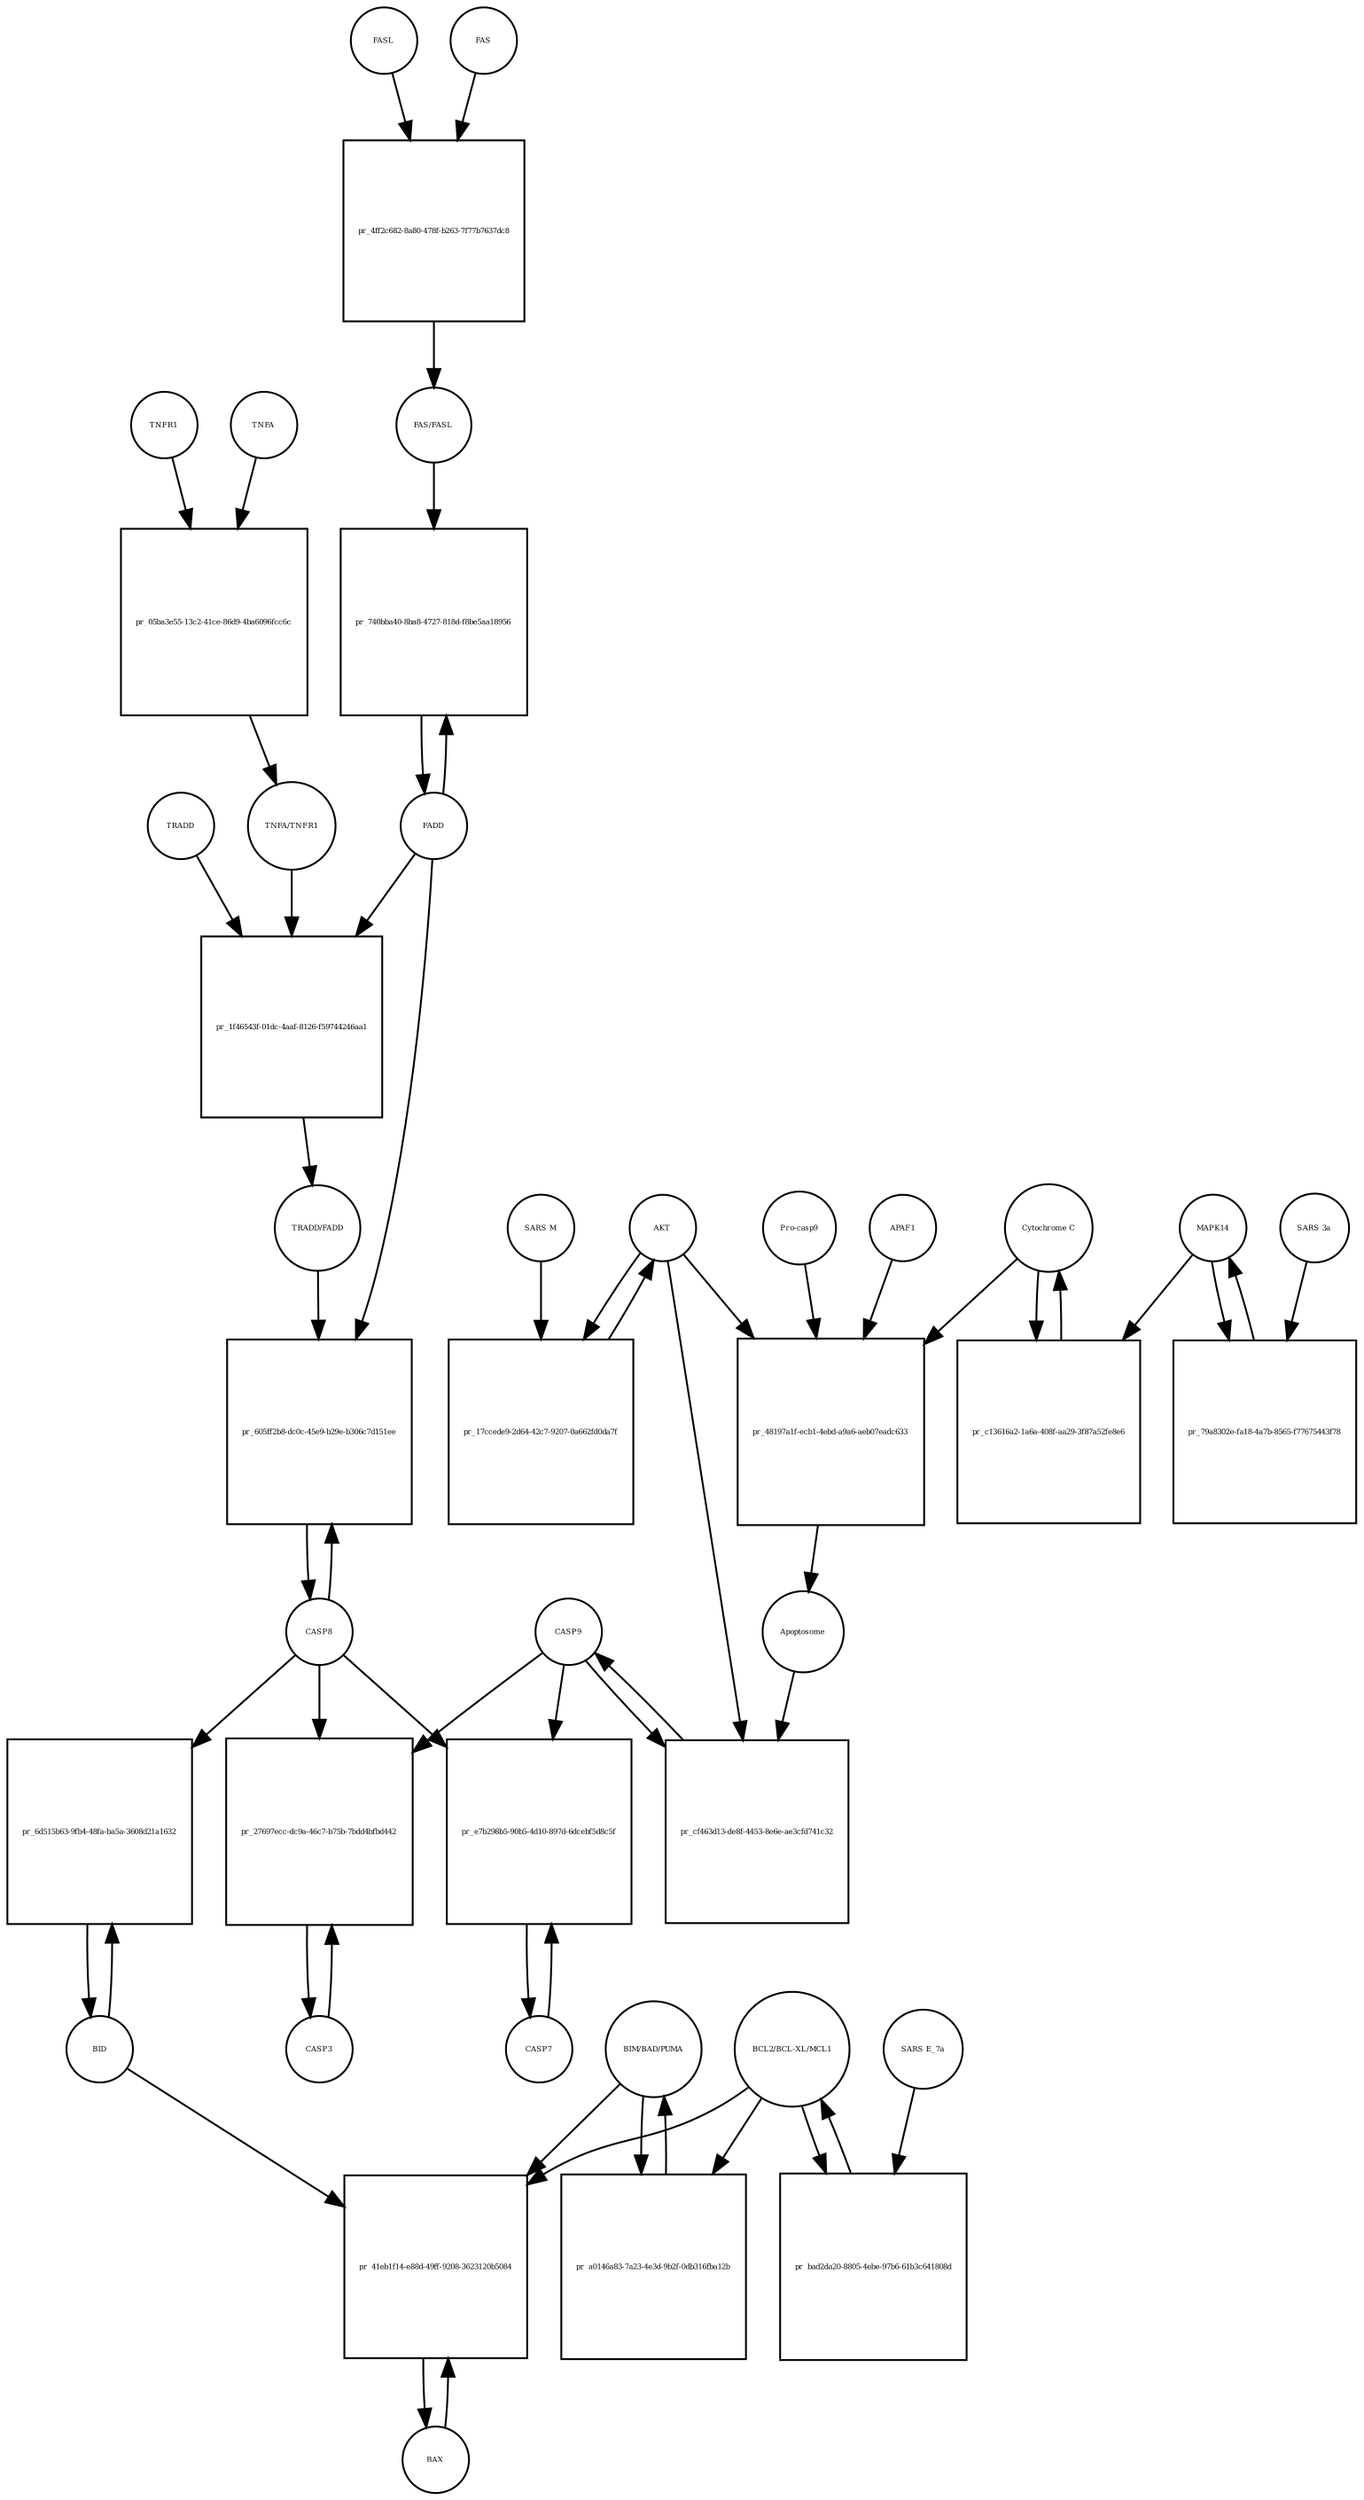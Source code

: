 strict digraph  {
FASL [annotation="", bipartite=0, cls=macromolecule, fontsize=4, label=FASL, shape=circle];
"pr_4ff2c682-8a80-478f-b263-7f77b7637dc8" [annotation="", bipartite=1, cls=process, fontsize=4, label="pr_4ff2c682-8a80-478f-b263-7f77b7637dc8", shape=square];
FAS [annotation="", bipartite=0, cls=macromolecule, fontsize=4, label=FAS, shape=circle];
"FAS/FASL" [annotation="", bipartite=0, cls=complex, fontsize=4, label="FAS/FASL", shape=circle];
TNFA [annotation="", bipartite=0, cls=macromolecule, fontsize=4, label=TNFA, shape=circle];
"pr_05ba3e55-13c2-41ce-86d9-4ba6096fcc6c" [annotation="", bipartite=1, cls=process, fontsize=4, label="pr_05ba3e55-13c2-41ce-86d9-4ba6096fcc6c", shape=square];
TNFR1 [annotation="", bipartite=0, cls=macromolecule, fontsize=4, label=TNFR1, shape=circle];
"TNFA/TNFR1" [annotation="", bipartite=0, cls=complex, fontsize=4, label="TNFA/TNFR1", shape=circle];
FADD [annotation="", bipartite=0, cls=macromolecule, fontsize=4, label=FADD, shape=circle];
"pr_740bba40-8ba8-4727-818d-f8be5aa18956" [annotation="", bipartite=1, cls=process, fontsize=4, label="pr_740bba40-8ba8-4727-818d-f8be5aa18956", shape=square];
CASP8 [annotation="", bipartite=0, cls=macromolecule, fontsize=4, label=CASP8, shape=circle];
"pr_605ff2b8-dc0c-45e9-b29e-b306c7d151ee" [annotation="", bipartite=1, cls=process, fontsize=4, label="pr_605ff2b8-dc0c-45e9-b29e-b306c7d151ee", shape=square];
"TRADD/FADD" [annotation="", bipartite=0, cls=complex, fontsize=4, label="TRADD/FADD", shape=circle];
CASP3 [annotation="", bipartite=0, cls=macromolecule, fontsize=4, label=CASP3, shape=circle];
"pr_27697ecc-dc9a-46c7-b75b-7bdd4bfbd442" [annotation="", bipartite=1, cls=process, fontsize=4, label="pr_27697ecc-dc9a-46c7-b75b-7bdd4bfbd442", shape=square];
CASP9 [annotation="", bipartite=0, cls=macromolecule, fontsize=4, label=CASP9, shape=circle];
"pr_cf463d13-de8f-4453-8e6e-ae3cfd741c32" [annotation="", bipartite=1, cls=process, fontsize=4, label="pr_cf463d13-de8f-4453-8e6e-ae3cfd741c32", shape=square];
Apoptosome [annotation="", bipartite=0, cls=complex, fontsize=4, label=Apoptosome, shape=circle];
AKT [annotation="", bipartite=0, cls=macromolecule, fontsize=4, label=AKT, shape=circle];
BID [annotation="", bipartite=0, cls=macromolecule, fontsize=4, label=BID, shape=circle];
"pr_6d515b63-9fb4-48fa-ba5a-3608d21a1632" [annotation="", bipartite=1, cls=process, fontsize=4, label="pr_6d515b63-9fb4-48fa-ba5a-3608d21a1632", shape=square];
BAX [annotation="", bipartite=0, cls=macromolecule, fontsize=4, label=BAX, shape=circle];
"pr_41eb1f14-e88d-49ff-9208-3623120b5084" [annotation="", bipartite=1, cls=process, fontsize=4, label="pr_41eb1f14-e88d-49ff-9208-3623120b5084", shape=square];
"BIM/BAD/PUMA" [annotation="", bipartite=0, cls=complex, fontsize=4, label="BIM/BAD/PUMA", shape=circle];
"BCL2/BCL-XL/MCL1" [annotation="", bipartite=0, cls=complex, fontsize=4, label="BCL2/BCL-XL/MCL1", shape=circle];
"Cytochrome C" [annotation="", bipartite=0, cls=macromolecule, fontsize=4, label="Cytochrome C", shape=circle];
"pr_c13616a2-1a6a-408f-aa29-3f87a52fe8e6" [annotation="", bipartite=1, cls=process, fontsize=4, label="pr_c13616a2-1a6a-408f-aa29-3f87a52fe8e6", shape=square];
MAPK14 [annotation="", bipartite=0, cls=macromolecule, fontsize=4, label=MAPK14, shape=circle];
APAF1 [annotation="", bipartite=0, cls=macromolecule, fontsize=4, label=APAF1, shape=circle];
"pr_48197a1f-ecb1-4ebd-a9a6-aeb07eadc633" [annotation="", bipartite=1, cls=process, fontsize=4, label="pr_48197a1f-ecb1-4ebd-a9a6-aeb07eadc633", shape=square];
"Pro-casp9" [annotation="", bipartite=0, cls=macromolecule, fontsize=4, label="Pro-casp9", shape=circle];
CASP7 [annotation="", bipartite=0, cls=macromolecule, fontsize=4, label=CASP7, shape=circle];
"pr_e7b298b5-90b5-4d10-897d-6dcebf5d8c5f" [annotation="", bipartite=1, cls=process, fontsize=4, label="pr_e7b298b5-90b5-4d10-897d-6dcebf5d8c5f", shape=square];
"pr_17ccede9-2d64-42c7-9207-0a662fd0da7f" [annotation="", bipartite=1, cls=process, fontsize=4, label="pr_17ccede9-2d64-42c7-9207-0a662fd0da7f", shape=square];
"SARS M" [annotation="", bipartite=0, cls=macromolecule, fontsize=4, label="SARS M", shape=circle];
"pr_1f46543f-01dc-4aaf-8126-f59744246aa1" [annotation="", bipartite=1, cls=process, fontsize=4, label="pr_1f46543f-01dc-4aaf-8126-f59744246aa1", shape=square];
TRADD [annotation="", bipartite=0, cls=macromolecule, fontsize=4, label=TRADD, shape=circle];
"pr_79a8302e-fa18-4a7b-8565-f77675443f78" [annotation="", bipartite=1, cls=process, fontsize=4, label="pr_79a8302e-fa18-4a7b-8565-f77675443f78", shape=square];
"SARS 3a" [annotation="", bipartite=0, cls=macromolecule, fontsize=4, label="SARS 3a", shape=circle];
"pr_a0146a83-7a23-4e3d-9b2f-0db316fba12b" [annotation="", bipartite=1, cls=process, fontsize=4, label="pr_a0146a83-7a23-4e3d-9b2f-0db316fba12b", shape=square];
"pr_bad2da20-8805-4ebe-97b6-61b3c641808d" [annotation="", bipartite=1, cls=process, fontsize=4, label="pr_bad2da20-8805-4ebe-97b6-61b3c641808d", shape=square];
"SARS E_7a" [annotation="", bipartite=0, cls=macromolecule, fontsize=4, label="SARS E_7a", shape=circle];
FASL -> "pr_4ff2c682-8a80-478f-b263-7f77b7637dc8"  [annotation="", interaction_type=consumption];
"pr_4ff2c682-8a80-478f-b263-7f77b7637dc8" -> "FAS/FASL"  [annotation="", interaction_type=production];
FAS -> "pr_4ff2c682-8a80-478f-b263-7f77b7637dc8"  [annotation="", interaction_type=consumption];
"FAS/FASL" -> "pr_740bba40-8ba8-4727-818d-f8be5aa18956"  [annotation="urn_miriam_kegg.pathway_hsa04210", interaction_type=catalysis];
TNFA -> "pr_05ba3e55-13c2-41ce-86d9-4ba6096fcc6c"  [annotation="", interaction_type=consumption];
"pr_05ba3e55-13c2-41ce-86d9-4ba6096fcc6c" -> "TNFA/TNFR1"  [annotation="", interaction_type=production];
TNFR1 -> "pr_05ba3e55-13c2-41ce-86d9-4ba6096fcc6c"  [annotation="", interaction_type=consumption];
"TNFA/TNFR1" -> "pr_1f46543f-01dc-4aaf-8126-f59744246aa1"  [annotation="urn_miriam_kegg.pathway_hsa04210", interaction_type=catalysis];
FADD -> "pr_740bba40-8ba8-4727-818d-f8be5aa18956"  [annotation="", interaction_type=consumption];
FADD -> "pr_605ff2b8-dc0c-45e9-b29e-b306c7d151ee"  [annotation="urn_miriam_kegg.pathway_hsa04210", interaction_type=catalysis];
FADD -> "pr_1f46543f-01dc-4aaf-8126-f59744246aa1"  [annotation="", interaction_type=consumption];
"pr_740bba40-8ba8-4727-818d-f8be5aa18956" -> FADD  [annotation="", interaction_type=production];
CASP8 -> "pr_605ff2b8-dc0c-45e9-b29e-b306c7d151ee"  [annotation="", interaction_type=consumption];
CASP8 -> "pr_27697ecc-dc9a-46c7-b75b-7bdd4bfbd442"  [annotation="urn_miriam_kegg.pathway_hsa04210", interaction_type=catalysis];
CASP8 -> "pr_6d515b63-9fb4-48fa-ba5a-3608d21a1632"  [annotation="urn_miriam_kegg.pathway_hsa04210", interaction_type=catalysis];
CASP8 -> "pr_e7b298b5-90b5-4d10-897d-6dcebf5d8c5f"  [annotation="urn_miriam_kegg.pathway_hsa04210", interaction_type=catalysis];
"pr_605ff2b8-dc0c-45e9-b29e-b306c7d151ee" -> CASP8  [annotation="", interaction_type=production];
"TRADD/FADD" -> "pr_605ff2b8-dc0c-45e9-b29e-b306c7d151ee"  [annotation="urn_miriam_kegg.pathway_hsa04210", interaction_type=catalysis];
CASP3 -> "pr_27697ecc-dc9a-46c7-b75b-7bdd4bfbd442"  [annotation="", interaction_type=consumption];
"pr_27697ecc-dc9a-46c7-b75b-7bdd4bfbd442" -> CASP3  [annotation="", interaction_type=production];
CASP9 -> "pr_27697ecc-dc9a-46c7-b75b-7bdd4bfbd442"  [annotation="urn_miriam_kegg.pathway_hsa04210", interaction_type=catalysis];
CASP9 -> "pr_cf463d13-de8f-4453-8e6e-ae3cfd741c32"  [annotation="", interaction_type=consumption];
CASP9 -> "pr_e7b298b5-90b5-4d10-897d-6dcebf5d8c5f"  [annotation="urn_miriam_kegg.pathway_hsa04210", interaction_type=catalysis];
"pr_cf463d13-de8f-4453-8e6e-ae3cfd741c32" -> CASP9  [annotation="", interaction_type=production];
Apoptosome -> "pr_cf463d13-de8f-4453-8e6e-ae3cfd741c32"  [annotation="urn_miriam_kegg.pathway_hsa04210", interaction_type=catalysis];
AKT -> "pr_cf463d13-de8f-4453-8e6e-ae3cfd741c32"  [annotation="urn_miriam_kegg.pathway_hsa04210", interaction_type=inhibition];
AKT -> "pr_48197a1f-ecb1-4ebd-a9a6-aeb07eadc633"  [annotation="urn_miriam_kegg.pathway_hsa04210", interaction_type=inhibition];
AKT -> "pr_17ccede9-2d64-42c7-9207-0a662fd0da7f"  [annotation="", interaction_type=consumption];
BID -> "pr_6d515b63-9fb4-48fa-ba5a-3608d21a1632"  [annotation="", interaction_type=consumption];
BID -> "pr_41eb1f14-e88d-49ff-9208-3623120b5084"  [annotation=urn_miriam_pubmed_31226023, interaction_type=catalysis];
"pr_6d515b63-9fb4-48fa-ba5a-3608d21a1632" -> BID  [annotation="", interaction_type=production];
BAX -> "pr_41eb1f14-e88d-49ff-9208-3623120b5084"  [annotation="", interaction_type=consumption];
"pr_41eb1f14-e88d-49ff-9208-3623120b5084" -> BAX  [annotation="", interaction_type=production];
"BIM/BAD/PUMA" -> "pr_41eb1f14-e88d-49ff-9208-3623120b5084"  [annotation=urn_miriam_pubmed_31226023, interaction_type=catalysis];
"BIM/BAD/PUMA" -> "pr_a0146a83-7a23-4e3d-9b2f-0db316fba12b"  [annotation="", interaction_type=consumption];
"BCL2/BCL-XL/MCL1" -> "pr_41eb1f14-e88d-49ff-9208-3623120b5084"  [annotation=urn_miriam_pubmed_31226023, interaction_type=inhibition];
"BCL2/BCL-XL/MCL1" -> "pr_a0146a83-7a23-4e3d-9b2f-0db316fba12b"  [annotation="", interaction_type=inhibition];
"BCL2/BCL-XL/MCL1" -> "pr_bad2da20-8805-4ebe-97b6-61b3c641808d"  [annotation="", interaction_type=consumption];
"Cytochrome C" -> "pr_c13616a2-1a6a-408f-aa29-3f87a52fe8e6"  [annotation="", interaction_type=consumption];
"Cytochrome C" -> "pr_48197a1f-ecb1-4ebd-a9a6-aeb07eadc633"  [annotation="", interaction_type=consumption];
"pr_c13616a2-1a6a-408f-aa29-3f87a52fe8e6" -> "Cytochrome C"  [annotation="", interaction_type=production];
MAPK14 -> "pr_c13616a2-1a6a-408f-aa29-3f87a52fe8e6"  [annotation="urn_miriam_kegg.pathway_hsa04210|urn_miriam_pubmed_31226023", interaction_type=catalysis];
MAPK14 -> "pr_79a8302e-fa18-4a7b-8565-f77675443f78"  [annotation="", interaction_type=consumption];
APAF1 -> "pr_48197a1f-ecb1-4ebd-a9a6-aeb07eadc633"  [annotation="", interaction_type=consumption];
"pr_48197a1f-ecb1-4ebd-a9a6-aeb07eadc633" -> Apoptosome  [annotation="", interaction_type=production];
"Pro-casp9" -> "pr_48197a1f-ecb1-4ebd-a9a6-aeb07eadc633"  [annotation="", interaction_type=consumption];
CASP7 -> "pr_e7b298b5-90b5-4d10-897d-6dcebf5d8c5f"  [annotation="", interaction_type=consumption];
"pr_e7b298b5-90b5-4d10-897d-6dcebf5d8c5f" -> CASP7  [annotation="", interaction_type=production];
"pr_17ccede9-2d64-42c7-9207-0a662fd0da7f" -> AKT  [annotation="", interaction_type=production];
"SARS M" -> "pr_17ccede9-2d64-42c7-9207-0a662fd0da7f"  [annotation=urn_miriam_pubmed_31226023, interaction_type=inhibition];
"pr_1f46543f-01dc-4aaf-8126-f59744246aa1" -> "TRADD/FADD"  [annotation="", interaction_type=production];
TRADD -> "pr_1f46543f-01dc-4aaf-8126-f59744246aa1"  [annotation="", interaction_type=consumption];
"pr_79a8302e-fa18-4a7b-8565-f77675443f78" -> MAPK14  [annotation="", interaction_type=production];
"SARS 3a" -> "pr_79a8302e-fa18-4a7b-8565-f77675443f78"  [annotation=urn_miriam_pubmed_31226023, interaction_type=catalysis];
"pr_a0146a83-7a23-4e3d-9b2f-0db316fba12b" -> "BIM/BAD/PUMA"  [annotation="", interaction_type=production];
"pr_bad2da20-8805-4ebe-97b6-61b3c641808d" -> "BCL2/BCL-XL/MCL1"  [annotation="", interaction_type=production];
"SARS E_7a" -> "pr_bad2da20-8805-4ebe-97b6-61b3c641808d"  [annotation="", interaction_type=inhibition];
}
